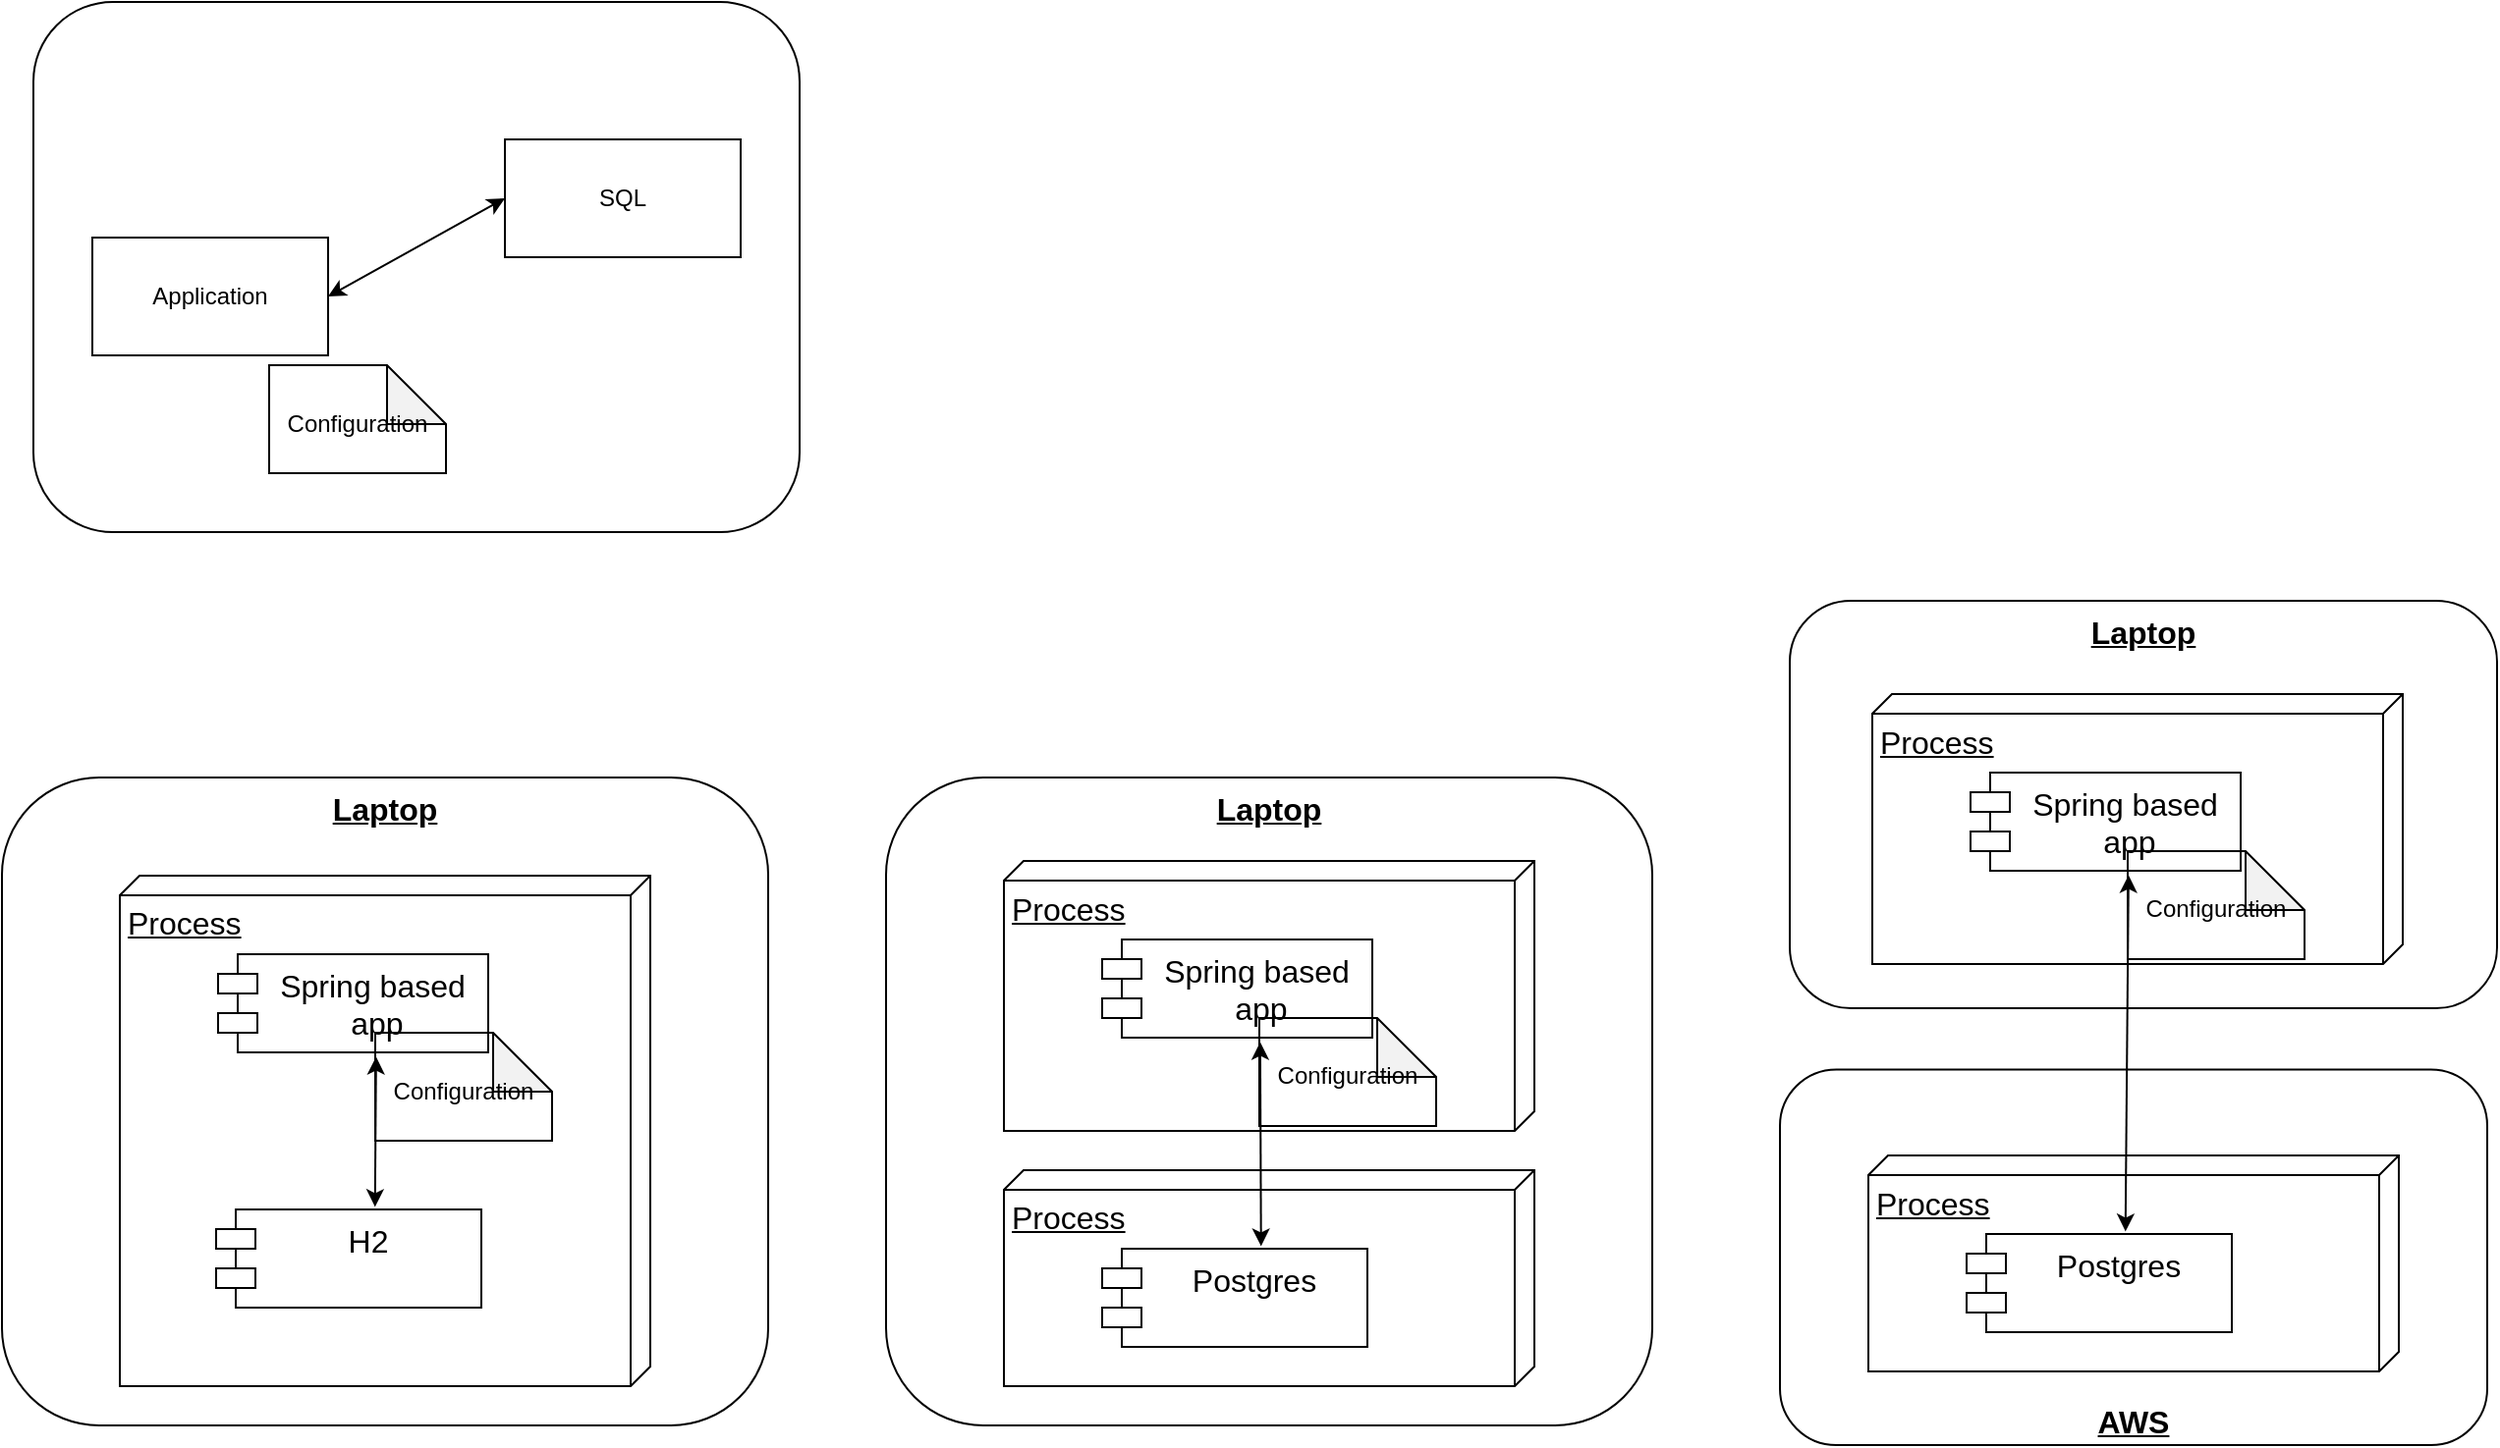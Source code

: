 <mxfile version="12.9.11" type="github" pages="2"><diagram id="1y6IqeaYsdUJZuDlCrJE" name="RDMS"><mxGraphModel dx="1673" dy="896" grid="0" gridSize="10" guides="1" tooltips="1" connect="1" arrows="1" fold="1" page="1" pageScale="1" pageWidth="1400" pageHeight="850" math="0" shadow="0"><root><mxCell id="0"/><mxCell id="1" parent="0"/><mxCell id="3EKETJUfVY2nlPEGsh8k-6" value="SQL" style="rounded=0;whiteSpace=wrap;html=1;" vertex="1" parent="1"><mxGeometry x="346" y="135" width="120" height="60" as="geometry"/></mxCell><mxCell id="3EKETJUfVY2nlPEGsh8k-7" value="Application" style="rounded=0;whiteSpace=wrap;html=1;" vertex="1" parent="1"><mxGeometry x="136" y="185" width="120" height="60" as="geometry"/></mxCell><mxCell id="3EKETJUfVY2nlPEGsh8k-8" value="" style="rounded=1;whiteSpace=wrap;html=1;fillColor=none;verticalAlign=top;fontSize=16;fontStyle=5" vertex="1" parent="1"><mxGeometry x="106" y="65" width="390" height="270" as="geometry"/></mxCell><mxCell id="3EKETJUfVY2nlPEGsh8k-9" value="" style="endArrow=classic;startArrow=classic;html=1;fontSize=16;exitX=1;exitY=0.5;exitDx=0;exitDy=0;entryX=0;entryY=0.5;entryDx=0;entryDy=0;" edge="1" parent="1" source="3EKETJUfVY2nlPEGsh8k-7" target="3EKETJUfVY2nlPEGsh8k-6"><mxGeometry width="50" height="50" relative="1" as="geometry"><mxPoint x="386" y="275" as="sourcePoint"/><mxPoint x="436" y="225" as="targetPoint"/></mxGeometry></mxCell><mxCell id="3EKETJUfVY2nlPEGsh8k-15" value="&lt;font style=&quot;font-size: 12px&quot;&gt;Configuration&lt;/font&gt;" style="shape=note;whiteSpace=wrap;html=1;backgroundOutline=1;darkOpacity=0.05;fillColor=none;fontSize=16;" vertex="1" parent="1"><mxGeometry x="226" y="250" width="90" height="55" as="geometry"/></mxCell><mxCell id="3EKETJUfVY2nlPEGsh8k-18" value="&lt;font style=&quot;font-size: 12px&quot;&gt;Configuration&lt;/font&gt;" style="shape=note;whiteSpace=wrap;html=1;backgroundOutline=1;darkOpacity=0.05;fillColor=none;fontSize=16;" vertex="1" parent="1"><mxGeometry x="280" y="590" width="90" height="55" as="geometry"/></mxCell><mxCell id="3EKETJUfVY2nlPEGsh8k-19" value="H2" style="shape=module;align=left;spacingLeft=20;align=center;verticalAlign=top;fillColor=none;fontSize=16;" vertex="1" parent="1"><mxGeometry x="199" y="680" width="135" height="50" as="geometry"/></mxCell><mxCell id="3EKETJUfVY2nlPEGsh8k-20" value="Spring based&#10; app" style="shape=module;align=left;spacingLeft=20;align=center;verticalAlign=top;fillColor=none;fontSize=16;" vertex="1" parent="1"><mxGeometry x="200" y="550" width="137.5" height="50" as="geometry"/></mxCell><mxCell id="3EKETJUfVY2nlPEGsh8k-21" value="Laptop" style="rounded=1;whiteSpace=wrap;html=1;fillColor=none;verticalAlign=top;fontSize=16;fontStyle=5" vertex="1" parent="1"><mxGeometry x="90" y="460" width="390" height="330" as="geometry"/></mxCell><mxCell id="3EKETJUfVY2nlPEGsh8k-22" value="" style="endArrow=classic;startArrow=classic;html=1;fontSize=16;entryX=0.599;entryY=-0.026;entryDx=0;entryDy=0;exitX=0.585;exitY=1.045;exitDx=0;exitDy=0;exitPerimeter=0;entryPerimeter=0;" edge="1" parent="1" source="3EKETJUfVY2nlPEGsh8k-20" target="3EKETJUfVY2nlPEGsh8k-19"><mxGeometry width="50" height="50" relative="1" as="geometry"><mxPoint x="620" y="615" as="sourcePoint"/><mxPoint x="230" y="585" as="targetPoint"/></mxGeometry></mxCell><mxCell id="3EKETJUfVY2nlPEGsh8k-23" value="Process" style="verticalAlign=top;align=left;spacingTop=8;spacingLeft=2;spacingRight=12;shape=cube;size=10;direction=south;fontStyle=4;html=1;fillColor=none;fontSize=16;" vertex="1" parent="1"><mxGeometry x="150" y="510" width="270" height="260" as="geometry"/></mxCell><mxCell id="3EKETJUfVY2nlPEGsh8k-35" value="&lt;font style=&quot;font-size: 12px&quot;&gt;Configuration&lt;/font&gt;" style="shape=note;whiteSpace=wrap;html=1;backgroundOutline=1;darkOpacity=0.05;fillColor=none;fontSize=16;" vertex="1" parent="1"><mxGeometry x="730" y="582.5" width="90" height="55" as="geometry"/></mxCell><mxCell id="3EKETJUfVY2nlPEGsh8k-36" value="Postgres" style="shape=module;align=left;spacingLeft=20;align=center;verticalAlign=top;fillColor=none;fontSize=16;" vertex="1" parent="1"><mxGeometry x="650" y="700" width="135" height="50" as="geometry"/></mxCell><mxCell id="3EKETJUfVY2nlPEGsh8k-37" value="Spring based&#10; app" style="shape=module;align=left;spacingLeft=20;align=center;verticalAlign=top;fillColor=none;fontSize=16;" vertex="1" parent="1"><mxGeometry x="650" y="542.5" width="137.5" height="50" as="geometry"/></mxCell><mxCell id="3EKETJUfVY2nlPEGsh8k-38" value="Laptop" style="rounded=1;whiteSpace=wrap;html=1;fillColor=none;verticalAlign=top;fontSize=16;fontStyle=5" vertex="1" parent="1"><mxGeometry x="540" y="460" width="390" height="330" as="geometry"/></mxCell><mxCell id="3EKETJUfVY2nlPEGsh8k-39" value="" style="endArrow=classic;startArrow=classic;html=1;fontSize=16;entryX=0.599;entryY=-0.026;entryDx=0;entryDy=0;exitX=0.585;exitY=1.045;exitDx=0;exitDy=0;exitPerimeter=0;entryPerimeter=0;" edge="1" parent="1" source="3EKETJUfVY2nlPEGsh8k-37" target="3EKETJUfVY2nlPEGsh8k-36"><mxGeometry width="50" height="50" relative="1" as="geometry"><mxPoint x="1070" y="607.5" as="sourcePoint"/><mxPoint x="680" y="577.5" as="targetPoint"/></mxGeometry></mxCell><mxCell id="3EKETJUfVY2nlPEGsh8k-40" value="Process" style="verticalAlign=top;align=left;spacingTop=8;spacingLeft=2;spacingRight=12;shape=cube;size=10;direction=south;fontStyle=4;html=1;fillColor=none;fontSize=16;" vertex="1" parent="1"><mxGeometry x="600" y="502.5" width="270" height="137.5" as="geometry"/></mxCell><mxCell id="DGo-BvAPUuwEawCnD6Bi-1" value="Process" style="verticalAlign=top;align=left;spacingTop=8;spacingLeft=2;spacingRight=12;shape=cube;size=10;direction=south;fontStyle=4;html=1;fillColor=none;fontSize=16;" vertex="1" parent="1"><mxGeometry x="600" y="660" width="270" height="110" as="geometry"/></mxCell><mxCell id="CeINZTAQTGqdlnv3b4pq-1" value="&lt;font style=&quot;font-size: 12px&quot;&gt;Configuration&lt;/font&gt;" style="shape=note;whiteSpace=wrap;html=1;backgroundOutline=1;darkOpacity=0.05;fillColor=none;fontSize=16;" vertex="1" parent="1"><mxGeometry x="1172" y="497.5" width="90" height="55" as="geometry"/></mxCell><mxCell id="CeINZTAQTGqdlnv3b4pq-2" value="Postgres" style="shape=module;align=left;spacingLeft=20;align=center;verticalAlign=top;fillColor=none;fontSize=16;" vertex="1" parent="1"><mxGeometry x="1090" y="692.5" width="135" height="50" as="geometry"/></mxCell><mxCell id="CeINZTAQTGqdlnv3b4pq-3" value="Spring based&#10; app" style="shape=module;align=left;spacingLeft=20;align=center;verticalAlign=top;fillColor=none;fontSize=16;" vertex="1" parent="1"><mxGeometry x="1092" y="457.5" width="137.5" height="50" as="geometry"/></mxCell><mxCell id="CeINZTAQTGqdlnv3b4pq-4" value="Laptop" style="rounded=1;whiteSpace=wrap;html=1;fillColor=none;verticalAlign=top;fontSize=16;fontStyle=5" vertex="1" parent="1"><mxGeometry x="1000" y="370" width="360" height="207.5" as="geometry"/></mxCell><mxCell id="CeINZTAQTGqdlnv3b4pq-5" value="" style="endArrow=classic;startArrow=classic;html=1;fontSize=16;entryX=0.599;entryY=-0.026;entryDx=0;entryDy=0;exitX=0.585;exitY=1.045;exitDx=0;exitDy=0;exitPerimeter=0;entryPerimeter=0;" edge="1" parent="1" source="CeINZTAQTGqdlnv3b4pq-3" target="CeINZTAQTGqdlnv3b4pq-2"><mxGeometry width="50" height="50" relative="1" as="geometry"><mxPoint x="1510" y="600" as="sourcePoint"/><mxPoint x="1120" y="570" as="targetPoint"/></mxGeometry></mxCell><mxCell id="CeINZTAQTGqdlnv3b4pq-6" value="Process" style="verticalAlign=top;align=left;spacingTop=8;spacingLeft=2;spacingRight=12;shape=cube;size=10;direction=south;fontStyle=4;html=1;fillColor=none;fontSize=16;" vertex="1" parent="1"><mxGeometry x="1042" y="417.5" width="270" height="137.5" as="geometry"/></mxCell><mxCell id="CeINZTAQTGqdlnv3b4pq-7" value="Process" style="verticalAlign=top;align=left;spacingTop=8;spacingLeft=2;spacingRight=12;shape=cube;size=10;direction=south;fontStyle=4;html=1;fillColor=none;fontSize=16;" vertex="1" parent="1"><mxGeometry x="1040" y="652.5" width="270" height="110" as="geometry"/></mxCell><mxCell id="CeINZTAQTGqdlnv3b4pq-8" value="AWS" style="rounded=1;whiteSpace=wrap;html=1;fillColor=none;verticalAlign=bottom;fontSize=16;fontStyle=5" vertex="1" parent="1"><mxGeometry x="995" y="608.75" width="360" height="191.25" as="geometry"/></mxCell></root></mxGraphModel></diagram><diagram name="NoSQL" id="6wVqRwc62Ke6pF2tNw4o"><mxGraphModel dx="1422" dy="762" grid="0" gridSize="10" guides="1" tooltips="1" connect="1" arrows="1" fold="1" page="1" pageScale="1" pageWidth="1400" pageHeight="850" math="0" shadow="0"><root><mxCell id="HNTjPQpf-Bvpx3HZh9nb-0"/><mxCell id="HNTjPQpf-Bvpx3HZh9nb-1" parent="HNTjPQpf-Bvpx3HZh9nb-0"/><mxCell id="HNTjPQpf-Bvpx3HZh9nb-2" value="SQL" style="rounded=0;whiteSpace=wrap;html=1;" vertex="1" parent="HNTjPQpf-Bvpx3HZh9nb-1"><mxGeometry x="346" y="135" width="120" height="60" as="geometry"/></mxCell><mxCell id="HNTjPQpf-Bvpx3HZh9nb-3" value="Application" style="rounded=0;whiteSpace=wrap;html=1;" vertex="1" parent="HNTjPQpf-Bvpx3HZh9nb-1"><mxGeometry x="136" y="185" width="120" height="60" as="geometry"/></mxCell><mxCell id="HNTjPQpf-Bvpx3HZh9nb-4" value="" style="rounded=1;whiteSpace=wrap;html=1;fillColor=none;verticalAlign=top;fontSize=16;fontStyle=5" vertex="1" parent="HNTjPQpf-Bvpx3HZh9nb-1"><mxGeometry x="109" y="80" width="390" height="270" as="geometry"/></mxCell><mxCell id="HNTjPQpf-Bvpx3HZh9nb-5" value="" style="endArrow=classic;startArrow=classic;html=1;fontSize=16;exitX=1;exitY=0.5;exitDx=0;exitDy=0;entryX=0;entryY=0.5;entryDx=0;entryDy=0;" edge="1" parent="HNTjPQpf-Bvpx3HZh9nb-1" source="HNTjPQpf-Bvpx3HZh9nb-3" target="HNTjPQpf-Bvpx3HZh9nb-2"><mxGeometry width="50" height="50" relative="1" as="geometry"><mxPoint x="386" y="275" as="sourcePoint"/><mxPoint x="436" y="225" as="targetPoint"/></mxGeometry></mxCell><mxCell id="HNTjPQpf-Bvpx3HZh9nb-6" value="&lt;font style=&quot;font-size: 12px&quot;&gt;Configuration&lt;/font&gt;" style="shape=note;whiteSpace=wrap;html=1;backgroundOutline=1;darkOpacity=0.05;fillColor=none;fontSize=16;" vertex="1" parent="HNTjPQpf-Bvpx3HZh9nb-1"><mxGeometry x="226" y="250" width="90" height="55" as="geometry"/></mxCell><mxCell id="HNTjPQpf-Bvpx3HZh9nb-7" value="&lt;font style=&quot;font-size: 12px&quot;&gt;Configuration&lt;/font&gt;" style="shape=note;whiteSpace=wrap;html=1;backgroundOutline=1;darkOpacity=0.05;fillColor=none;fontSize=16;" vertex="1" parent="HNTjPQpf-Bvpx3HZh9nb-1"><mxGeometry x="140" y="619" width="136.5" height="55" as="geometry"/></mxCell><mxCell id="HNTjPQpf-Bvpx3HZh9nb-8" value="H2" style="shape=module;align=left;spacingLeft=20;align=center;verticalAlign=top;fillColor=none;fontSize=16;" vertex="1" parent="HNTjPQpf-Bvpx3HZh9nb-1"><mxGeometry x="99" y="710" width="135" height="50" as="geometry"/></mxCell><mxCell id="HNTjPQpf-Bvpx3HZh9nb-9" value="Spring based&#10; app" style="shape=module;align=left;spacingLeft=20;align=center;verticalAlign=top;fillColor=none;fontSize=16;" vertex="1" parent="HNTjPQpf-Bvpx3HZh9nb-1"><mxGeometry x="99" y="555" width="137.5" height="50" as="geometry"/></mxCell><mxCell id="HNTjPQpf-Bvpx3HZh9nb-10" value="Laptop" style="rounded=1;whiteSpace=wrap;html=1;fillColor=none;verticalAlign=top;fontSize=16;fontStyle=5" vertex="1" parent="HNTjPQpf-Bvpx3HZh9nb-1"><mxGeometry x="49" y="453" width="464" height="330" as="geometry"/></mxCell><mxCell id="HNTjPQpf-Bvpx3HZh9nb-11" value="" style="endArrow=classic;startArrow=classic;html=1;fontSize=16;entryX=0.599;entryY=-0.026;entryDx=0;entryDy=0;exitX=0.585;exitY=1.045;exitDx=0;exitDy=0;exitPerimeter=0;entryPerimeter=0;" edge="1" parent="HNTjPQpf-Bvpx3HZh9nb-1" source="HNTjPQpf-Bvpx3HZh9nb-9" target="HNTjPQpf-Bvpx3HZh9nb-8"><mxGeometry width="50" height="50" relative="1" as="geometry"><mxPoint x="582" y="615" as="sourcePoint"/><mxPoint x="192" y="585" as="targetPoint"/></mxGeometry></mxCell><mxCell id="HNTjPQpf-Bvpx3HZh9nb-12" value="Process" style="verticalAlign=top;align=left;spacingTop=8;spacingLeft=2;spacingRight=12;shape=cube;size=10;direction=south;fontStyle=4;html=1;fillColor=none;fontSize=16;" vertex="1" parent="HNTjPQpf-Bvpx3HZh9nb-1"><mxGeometry x="79" y="495" width="184" height="272.5" as="geometry"/></mxCell><mxCell id="HNTjPQpf-Bvpx3HZh9nb-13" value="&lt;font style=&quot;font-size: 12px&quot;&gt;Configuration&lt;/font&gt;" style="shape=note;whiteSpace=wrap;html=1;backgroundOutline=1;darkOpacity=0.05;fillColor=none;fontSize=16;" vertex="1" parent="HNTjPQpf-Bvpx3HZh9nb-1"><mxGeometry x="730" y="582.5" width="90" height="55" as="geometry"/></mxCell><mxCell id="HNTjPQpf-Bvpx3HZh9nb-14" value="Postgres" style="shape=module;align=left;spacingLeft=20;align=center;verticalAlign=top;fillColor=none;fontSize=16;" vertex="1" parent="HNTjPQpf-Bvpx3HZh9nb-1"><mxGeometry x="650" y="700" width="135" height="50" as="geometry"/></mxCell><mxCell id="HNTjPQpf-Bvpx3HZh9nb-15" value="Spring based&#10; app" style="shape=module;align=left;spacingLeft=20;align=center;verticalAlign=top;fillColor=none;fontSize=16;" vertex="1" parent="HNTjPQpf-Bvpx3HZh9nb-1"><mxGeometry x="650" y="542.5" width="137.5" height="50" as="geometry"/></mxCell><mxCell id="HNTjPQpf-Bvpx3HZh9nb-16" value="Laptop" style="rounded=1;whiteSpace=wrap;html=1;fillColor=none;verticalAlign=top;fontSize=16;fontStyle=5" vertex="1" parent="HNTjPQpf-Bvpx3HZh9nb-1"><mxGeometry x="540" y="460" width="390" height="330" as="geometry"/></mxCell><mxCell id="HNTjPQpf-Bvpx3HZh9nb-17" value="" style="endArrow=classic;startArrow=classic;html=1;fontSize=16;entryX=0.599;entryY=-0.026;entryDx=0;entryDy=0;exitX=0.585;exitY=1.045;exitDx=0;exitDy=0;exitPerimeter=0;entryPerimeter=0;" edge="1" parent="HNTjPQpf-Bvpx3HZh9nb-1" source="HNTjPQpf-Bvpx3HZh9nb-15" target="HNTjPQpf-Bvpx3HZh9nb-14"><mxGeometry width="50" height="50" relative="1" as="geometry"><mxPoint x="1070" y="607.5" as="sourcePoint"/><mxPoint x="680" y="577.5" as="targetPoint"/></mxGeometry></mxCell><mxCell id="HNTjPQpf-Bvpx3HZh9nb-18" value="Process" style="verticalAlign=top;align=left;spacingTop=8;spacingLeft=2;spacingRight=12;shape=cube;size=10;direction=south;fontStyle=4;html=1;fillColor=none;fontSize=16;" vertex="1" parent="HNTjPQpf-Bvpx3HZh9nb-1"><mxGeometry x="600" y="502.5" width="270" height="137.5" as="geometry"/></mxCell><mxCell id="HNTjPQpf-Bvpx3HZh9nb-19" value="Process" style="verticalAlign=top;align=left;spacingTop=8;spacingLeft=2;spacingRight=12;shape=cube;size=10;direction=south;fontStyle=4;html=1;fillColor=none;fontSize=16;" vertex="1" parent="HNTjPQpf-Bvpx3HZh9nb-1"><mxGeometry x="600" y="660" width="270" height="110" as="geometry"/></mxCell><mxCell id="HNTjPQpf-Bvpx3HZh9nb-20" value="&lt;font style=&quot;font-size: 12px&quot;&gt;Configuration&lt;/font&gt;" style="shape=note;whiteSpace=wrap;html=1;backgroundOutline=1;darkOpacity=0.05;fillColor=none;fontSize=16;" vertex="1" parent="HNTjPQpf-Bvpx3HZh9nb-1"><mxGeometry x="1172" y="497.5" width="90" height="55" as="geometry"/></mxCell><mxCell id="HNTjPQpf-Bvpx3HZh9nb-21" value="Postgres" style="shape=module;align=left;spacingLeft=20;align=center;verticalAlign=top;fillColor=none;fontSize=16;" vertex="1" parent="HNTjPQpf-Bvpx3HZh9nb-1"><mxGeometry x="990" y="704" width="104" height="50" as="geometry"/></mxCell><mxCell id="HNTjPQpf-Bvpx3HZh9nb-22" value="Spring based&#10; app" style="shape=module;align=left;spacingLeft=20;align=center;verticalAlign=top;fillColor=none;fontSize=16;" vertex="1" parent="HNTjPQpf-Bvpx3HZh9nb-1"><mxGeometry x="1092" y="457.5" width="137.5" height="50" as="geometry"/></mxCell><mxCell id="HNTjPQpf-Bvpx3HZh9nb-23" value="Laptop" style="rounded=1;whiteSpace=wrap;html=1;fillColor=none;verticalAlign=top;fontSize=16;fontStyle=5" vertex="1" parent="HNTjPQpf-Bvpx3HZh9nb-1"><mxGeometry x="1000" y="370" width="360" height="207.5" as="geometry"/></mxCell><mxCell id="HNTjPQpf-Bvpx3HZh9nb-24" value="" style="endArrow=classic;startArrow=classic;html=1;fontSize=16;entryX=0.599;entryY=-0.026;entryDx=0;entryDy=0;exitX=0.585;exitY=1.045;exitDx=0;exitDy=0;exitPerimeter=0;entryPerimeter=0;" edge="1" parent="HNTjPQpf-Bvpx3HZh9nb-1" source="HNTjPQpf-Bvpx3HZh9nb-22" target="HNTjPQpf-Bvpx3HZh9nb-21"><mxGeometry width="50" height="50" relative="1" as="geometry"><mxPoint x="1510" y="600" as="sourcePoint"/><mxPoint x="1120" y="570" as="targetPoint"/></mxGeometry></mxCell><mxCell id="HNTjPQpf-Bvpx3HZh9nb-25" value="Process" style="verticalAlign=top;align=left;spacingTop=8;spacingLeft=2;spacingRight=12;shape=cube;size=10;direction=south;fontStyle=4;html=1;fillColor=none;fontSize=16;" vertex="1" parent="HNTjPQpf-Bvpx3HZh9nb-1"><mxGeometry x="1042" y="417.5" width="270" height="137.5" as="geometry"/></mxCell><mxCell id="HNTjPQpf-Bvpx3HZh9nb-26" value="Process" style="verticalAlign=top;align=left;spacingTop=8;spacingLeft=2;spacingRight=12;shape=cube;size=10;direction=south;fontStyle=5;html=1;fillColor=none;fontSize=16;" vertex="1" parent="HNTjPQpf-Bvpx3HZh9nb-1"><mxGeometry x="973" y="666" width="148" height="110" as="geometry"/></mxCell><mxCell id="HNTjPQpf-Bvpx3HZh9nb-28" value="SQL" style="rounded=0;whiteSpace=wrap;html=1;" vertex="1" parent="HNTjPQpf-Bvpx3HZh9nb-1"><mxGeometry x="346" y="224" width="120" height="60" as="geometry"/></mxCell><mxCell id="HNTjPQpf-Bvpx3HZh9nb-29" value="" style="endArrow=classic;startArrow=classic;html=1;fontSize=16;exitX=1;exitY=0.5;exitDx=0;exitDy=0;entryX=0.025;entryY=0.65;entryDx=0;entryDy=0;entryPerimeter=0;" edge="1" parent="HNTjPQpf-Bvpx3HZh9nb-1" source="HNTjPQpf-Bvpx3HZh9nb-3" target="HNTjPQpf-Bvpx3HZh9nb-28"><mxGeometry width="50" height="50" relative="1" as="geometry"><mxPoint x="266" y="225" as="sourcePoint"/><mxPoint x="356" y="175" as="targetPoint"/></mxGeometry></mxCell><mxCell id="HNTjPQpf-Bvpx3HZh9nb-31" value="" style="endArrow=classic;startArrow=classic;html=1;fontSize=16;entryX=0.772;entryY=0.75;entryDx=0;entryDy=0;exitX=0.655;exitY=0.96;exitDx=0;exitDy=0;exitPerimeter=0;entryPerimeter=0;" edge="1" parent="HNTjPQpf-Bvpx3HZh9nb-1" source="HNTjPQpf-Bvpx3HZh9nb-9" target="HNTjPQpf-Bvpx3HZh9nb-32"><mxGeometry width="50" height="50" relative="1" as="geometry"><mxPoint x="227.438" y="617.25" as="sourcePoint"/><mxPoint x="226.865" y="668.7" as="targetPoint"/></mxGeometry></mxCell><mxCell id="HNTjPQpf-Bvpx3HZh9nb-35" value="" style="group" vertex="1" connectable="0" parent="HNTjPQpf-Bvpx3HZh9nb-1"><mxGeometry x="298" y="542.5" width="184" height="116" as="geometry"/></mxCell><mxCell id="HNTjPQpf-Bvpx3HZh9nb-30" value="Mongo" style="shape=module;align=left;spacingLeft=20;align=center;verticalAlign=top;fillColor=none;fontSize=16;" vertex="1" parent="HNTjPQpf-Bvpx3HZh9nb-35"><mxGeometry x="29" y="53.5" width="135" height="50" as="geometry"/></mxCell><mxCell id="HNTjPQpf-Bvpx3HZh9nb-32" value="&lt;b&gt;Process&lt;/b&gt;" style="verticalAlign=top;align=left;spacingTop=8;spacingLeft=2;spacingRight=12;shape=cube;size=10;direction=south;fontStyle=4;html=1;fillColor=none;fontSize=16;" vertex="1" parent="HNTjPQpf-Bvpx3HZh9nb-35"><mxGeometry width="184" height="116" as="geometry"/></mxCell><mxCell id="HNTjPQpf-Bvpx3HZh9nb-39" value="" style="group" vertex="1" connectable="0" parent="HNTjPQpf-Bvpx3HZh9nb-1"><mxGeometry x="1150" y="663" width="221" height="147.25" as="geometry"/></mxCell><mxCell id="HNTjPQpf-Bvpx3HZh9nb-40" value="Mongo" style="shape=module;align=left;spacingLeft=20;align=center;verticalAlign=top;fillColor=none;fontSize=16;" vertex="1" parent="HNTjPQpf-Bvpx3HZh9nb-39"><mxGeometry x="29" y="53.5" width="135" height="50" as="geometry"/></mxCell><mxCell id="HNTjPQpf-Bvpx3HZh9nb-41" value="&lt;b&gt;Process&lt;/b&gt;" style="verticalAlign=top;align=left;spacingTop=8;spacingLeft=2;spacingRight=12;shape=cube;size=10;direction=south;fontStyle=4;html=1;fillColor=none;fontSize=16;" vertex="1" parent="HNTjPQpf-Bvpx3HZh9nb-39"><mxGeometry width="184" height="116" as="geometry"/></mxCell><mxCell id="HNTjPQpf-Bvpx3HZh9nb-27" value="AWS" style="rounded=1;whiteSpace=wrap;html=1;fillColor=none;verticalAlign=bottom;fontSize=16;fontStyle=5" vertex="1" parent="HNTjPQpf-Bvpx3HZh9nb-39"><mxGeometry x="-193" y="-44" width="414" height="191.25" as="geometry"/></mxCell><mxCell id="HNTjPQpf-Bvpx3HZh9nb-42" value="" style="endArrow=classic;startArrow=classic;html=1;fontSize=16;entryX=0;entryY=0;entryDx=0;entryDy=87;entryPerimeter=0;" edge="1" parent="HNTjPQpf-Bvpx3HZh9nb-1" source="HNTjPQpf-Bvpx3HZh9nb-25" target="HNTjPQpf-Bvpx3HZh9nb-41"><mxGeometry width="50" height="50" relative="1" as="geometry"><mxPoint x="1182.438" y="519.75" as="sourcePoint"/><mxPoint x="1375" y="610" as="targetPoint"/></mxGeometry></mxCell></root></mxGraphModel></diagram></mxfile>